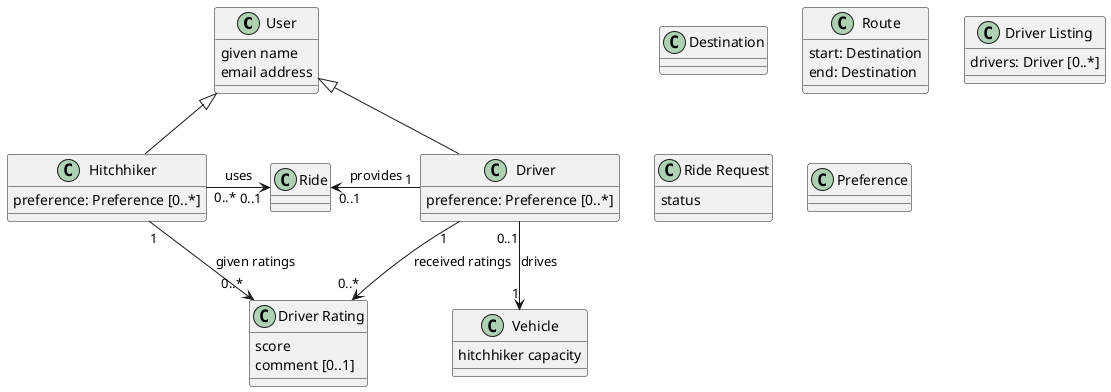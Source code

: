 @startuml uml-class-diagram

class User {
    given name
    email address
}

class Hitchhiker {
    preference: Preference [0..*]
}

class Driver {
    preference: Preference [0..*]
}

class Vehicle {
    hitchhiker capacity
}

class Ride {

}

class Destination {
}

class "Driver Rating" as DriverRating {
    score
    comment [0..1]
}

class Route {
    start: Destination
    end: Destination
}

class "Driver Listing" as DriverListing {
    drivers: Driver [0..*]
}

class "Ride Request" as RideRequest {
    status
}

class Preference {

}

Driver -u-|> User
Hitchhiker -u-|> User

Driver "1" --> "0..*" DriverRating : received ratings
Hitchhiker "1" --> "0..*" DriverRating : given ratings

Driver "1" -l-> "0..1" Ride : provides
Hitchhiker "0..*" -r-> "0..1" Ride : uses

Driver "0..1" --> "1" Vehicle : drives

@enduml